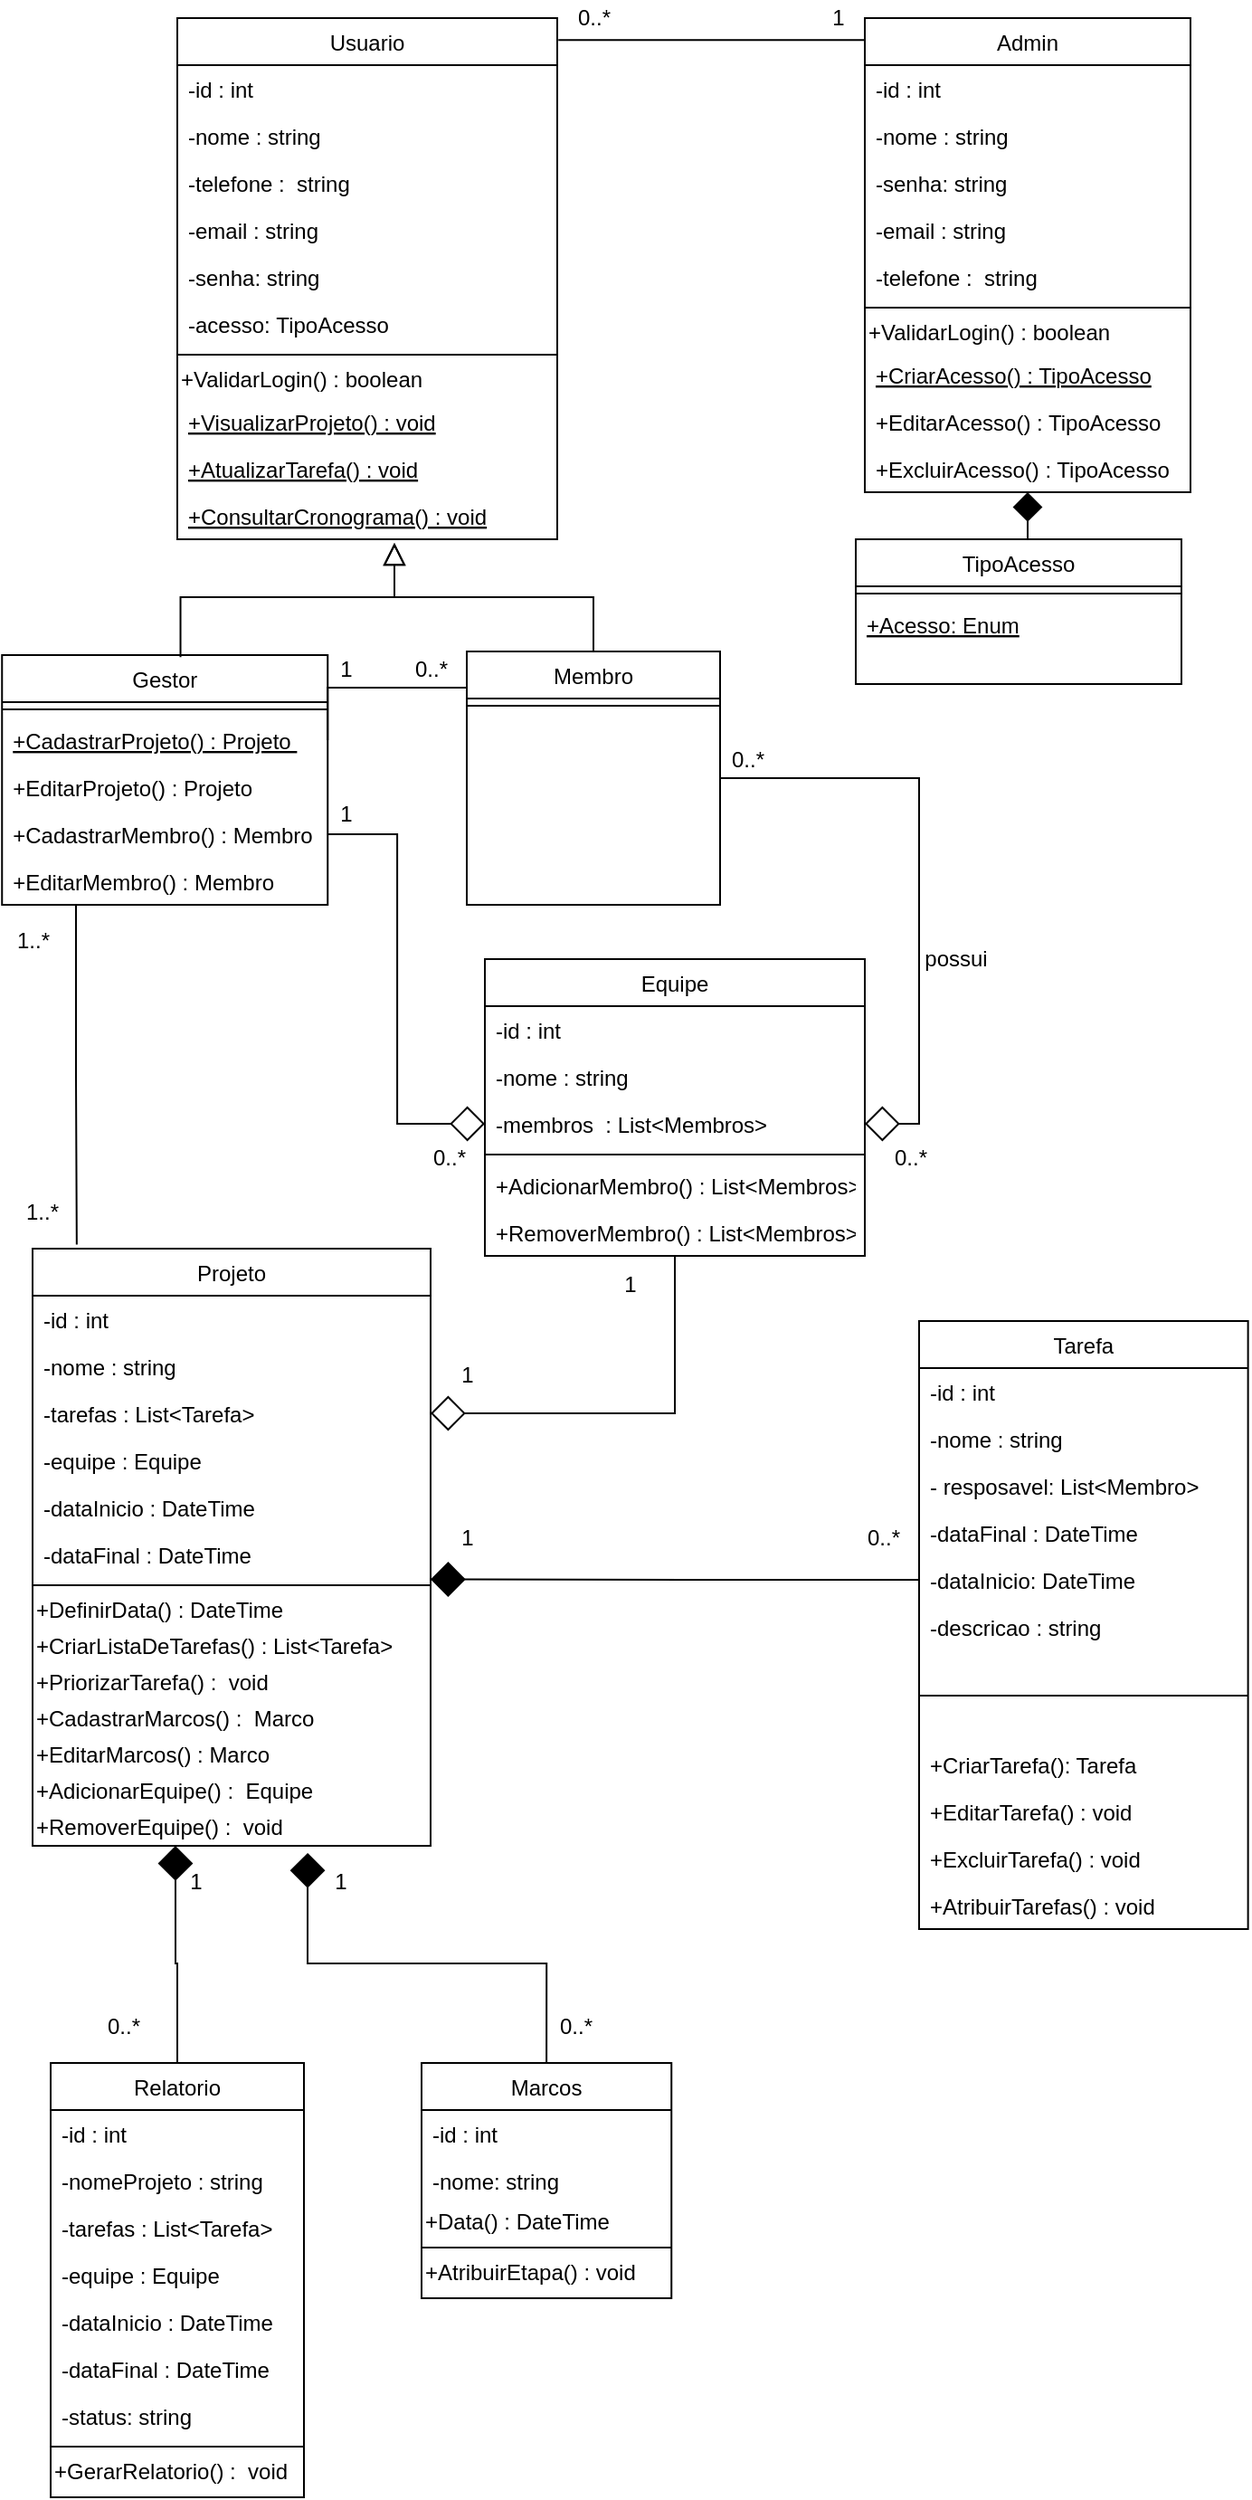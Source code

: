 <mxfile version="16.2.6" type="device"><diagram id="C5RBs43oDa-KdzZeNtuy" name="Page-1"><mxGraphModel dx="1312" dy="1884" grid="1" gridSize="10" guides="1" tooltips="1" connect="1" arrows="1" fold="1" page="1" pageScale="1" pageWidth="827" pageHeight="1169" math="0" shadow="0"><root><mxCell id="WIyWlLk6GJQsqaUBKTNV-0"/><mxCell id="WIyWlLk6GJQsqaUBKTNV-1" parent="WIyWlLk6GJQsqaUBKTNV-0"/><mxCell id="zkfFHV4jXpPFQw0GAbJ--0" value="Usuario" style="swimlane;fontStyle=0;align=center;verticalAlign=top;childLayout=stackLayout;horizontal=1;startSize=26;horizontalStack=0;resizeParent=1;resizeLast=0;collapsible=1;marginBottom=0;rounded=0;shadow=0;strokeWidth=1;" parent="WIyWlLk6GJQsqaUBKTNV-1" vertex="1"><mxGeometry x="140" y="-10" width="210" height="288" as="geometry"><mxRectangle x="230" y="140" width="160" height="26" as="alternateBounds"/></mxGeometry></mxCell><mxCell id="2-9peWO-3SJWqdCDQ_HK-16" value="-id : int" style="text;align=left;verticalAlign=top;spacingLeft=4;spacingRight=4;overflow=hidden;rotatable=0;points=[[0,0.5],[1,0.5]];portConstraint=eastwest;rounded=0;shadow=0;html=0;" parent="zkfFHV4jXpPFQw0GAbJ--0" vertex="1"><mxGeometry y="26" width="210" height="26" as="geometry"/></mxCell><mxCell id="zkfFHV4jXpPFQw0GAbJ--1" value="-nome : string " style="text;align=left;verticalAlign=top;spacingLeft=4;spacingRight=4;overflow=hidden;rotatable=0;points=[[0,0.5],[1,0.5]];portConstraint=eastwest;" parent="zkfFHV4jXpPFQw0GAbJ--0" vertex="1"><mxGeometry y="52" width="210" height="26" as="geometry"/></mxCell><mxCell id="zkfFHV4jXpPFQw0GAbJ--2" value="-telefone :  string" style="text;align=left;verticalAlign=top;spacingLeft=4;spacingRight=4;overflow=hidden;rotatable=0;points=[[0,0.5],[1,0.5]];portConstraint=eastwest;rounded=0;shadow=0;html=0;" parent="zkfFHV4jXpPFQw0GAbJ--0" vertex="1"><mxGeometry y="78" width="210" height="26" as="geometry"/></mxCell><mxCell id="zkfFHV4jXpPFQw0GAbJ--3" value="-email : string" style="text;align=left;verticalAlign=top;spacingLeft=4;spacingRight=4;overflow=hidden;rotatable=0;points=[[0,0.5],[1,0.5]];portConstraint=eastwest;rounded=0;shadow=0;html=0;" parent="zkfFHV4jXpPFQw0GAbJ--0" vertex="1"><mxGeometry y="104" width="210" height="26" as="geometry"/></mxCell><mxCell id="2-9peWO-3SJWqdCDQ_HK-17" value="-senha: string" style="text;align=left;verticalAlign=top;spacingLeft=4;spacingRight=4;overflow=hidden;rotatable=0;points=[[0,0.5],[1,0.5]];portConstraint=eastwest;rounded=0;shadow=0;html=0;fontStyle=0" parent="zkfFHV4jXpPFQw0GAbJ--0" vertex="1"><mxGeometry y="130" width="210" height="26" as="geometry"/></mxCell><mxCell id="MLnQ_oi7AWbO-3yDNkzA-22" value="-acesso: TipoAcesso &#10;" style="text;align=left;verticalAlign=top;spacingLeft=4;spacingRight=4;overflow=hidden;rotatable=0;points=[[0,0.5],[1,0.5]];portConstraint=eastwest;rounded=0;shadow=0;html=0;fontStyle=0" vertex="1" parent="zkfFHV4jXpPFQw0GAbJ--0"><mxGeometry y="156" width="210" height="26" as="geometry"/></mxCell><mxCell id="zkfFHV4jXpPFQw0GAbJ--4" value="" style="line;html=1;strokeWidth=1;align=left;verticalAlign=middle;spacingTop=-1;spacingLeft=3;spacingRight=3;rotatable=0;labelPosition=right;points=[];portConstraint=eastwest;" parent="zkfFHV4jXpPFQw0GAbJ--0" vertex="1"><mxGeometry y="182" width="210" height="8" as="geometry"/></mxCell><mxCell id="2-9peWO-3SJWqdCDQ_HK-19" value="+ValidarLogin() : boolean" style="text;html=1;align=left;verticalAlign=middle;resizable=0;points=[];autosize=1;strokeColor=none;fillColor=none;" parent="zkfFHV4jXpPFQw0GAbJ--0" vertex="1"><mxGeometry y="190" width="210" height="20" as="geometry"/></mxCell><mxCell id="2-9peWO-3SJWqdCDQ_HK-39" value="+VisualizarProjeto() : void" style="text;align=left;verticalAlign=top;spacingLeft=4;spacingRight=4;overflow=hidden;rotatable=0;points=[[0,0.5],[1,0.5]];portConstraint=eastwest;fontStyle=4" parent="zkfFHV4jXpPFQw0GAbJ--0" vertex="1"><mxGeometry y="210" width="210" height="26" as="geometry"/></mxCell><mxCell id="2-9peWO-3SJWqdCDQ_HK-55" value="+AtualizarTarefa() : void" style="text;align=left;verticalAlign=top;spacingLeft=4;spacingRight=4;overflow=hidden;rotatable=0;points=[[0,0.5],[1,0.5]];portConstraint=eastwest;fontStyle=4" parent="zkfFHV4jXpPFQw0GAbJ--0" vertex="1"><mxGeometry y="236" width="210" height="26" as="geometry"/></mxCell><mxCell id="xF9wtxN4hZc25DgYf-ld-66" value="+ConsultarCronograma() : void&#10;" style="text;align=left;verticalAlign=top;spacingLeft=4;spacingRight=4;overflow=hidden;rotatable=0;points=[[0,0.5],[1,0.5]];portConstraint=eastwest;fontStyle=4" parent="zkfFHV4jXpPFQw0GAbJ--0" vertex="1"><mxGeometry y="262" width="210" height="26" as="geometry"/></mxCell><mxCell id="xF9wtxN4hZc25DgYf-ld-82" style="edgeStyle=orthogonalEdgeStyle;rounded=0;orthogonalLoop=1;jettySize=auto;html=1;exitX=0.25;exitY=1;exitDx=0;exitDy=0;entryX=0.111;entryY=-0.007;entryDx=0;entryDy=0;entryPerimeter=0;endArrow=none;endFill=0;endSize=17;" parent="WIyWlLk6GJQsqaUBKTNV-1" source="zkfFHV4jXpPFQw0GAbJ--6" target="2-9peWO-3SJWqdCDQ_HK-20" edge="1"><mxGeometry relative="1" as="geometry"><Array as="points"><mxPoint x="84" y="480"/><mxPoint x="84" y="575"/></Array></mxGeometry></mxCell><mxCell id="zkfFHV4jXpPFQw0GAbJ--6" value="Gestor" style="swimlane;fontStyle=0;align=center;verticalAlign=top;childLayout=stackLayout;horizontal=1;startSize=26;horizontalStack=0;resizeParent=1;resizeLast=0;collapsible=1;marginBottom=0;rounded=0;shadow=0;strokeWidth=1;" parent="WIyWlLk6GJQsqaUBKTNV-1" vertex="1"><mxGeometry x="43.12" y="342" width="180" height="138" as="geometry"><mxRectangle x="120" y="360" width="160" height="26" as="alternateBounds"/></mxGeometry></mxCell><mxCell id="zkfFHV4jXpPFQw0GAbJ--9" value="" style="line;html=1;strokeWidth=1;align=left;verticalAlign=middle;spacingTop=-1;spacingLeft=3;spacingRight=3;rotatable=0;labelPosition=right;points=[];portConstraint=eastwest;" parent="zkfFHV4jXpPFQw0GAbJ--6" vertex="1"><mxGeometry y="26" width="180" height="8" as="geometry"/></mxCell><mxCell id="zkfFHV4jXpPFQw0GAbJ--10" value="+CadastrarProjeto() : Projeto " style="text;align=left;verticalAlign=top;spacingLeft=4;spacingRight=4;overflow=hidden;rotatable=0;points=[[0,0.5],[1,0.5]];portConstraint=eastwest;fontStyle=4" parent="zkfFHV4jXpPFQw0GAbJ--6" vertex="1"><mxGeometry y="34" width="180" height="26" as="geometry"/></mxCell><mxCell id="MLnQ_oi7AWbO-3yDNkzA-14" value="+EditarProjeto() : Projeto &#10;" style="text;align=left;verticalAlign=top;spacingLeft=4;spacingRight=4;overflow=hidden;rotatable=0;points=[[0,0.5],[1,0.5]];portConstraint=eastwest;" vertex="1" parent="zkfFHV4jXpPFQw0GAbJ--6"><mxGeometry y="60" width="180" height="26" as="geometry"/></mxCell><mxCell id="zkfFHV4jXpPFQw0GAbJ--11" value="+CadastrarMembro() : Membro" style="text;align=left;verticalAlign=top;spacingLeft=4;spacingRight=4;overflow=hidden;rotatable=0;points=[[0,0.5],[1,0.5]];portConstraint=eastwest;" parent="zkfFHV4jXpPFQw0GAbJ--6" vertex="1"><mxGeometry y="86" width="180" height="26" as="geometry"/></mxCell><mxCell id="xF9wtxN4hZc25DgYf-ld-10" value="+EditarMembro() : Membro&#10;" style="text;align=left;verticalAlign=top;spacingLeft=4;spacingRight=4;overflow=hidden;rotatable=0;points=[[0,0.5],[1,0.5]];portConstraint=eastwest;" parent="zkfFHV4jXpPFQw0GAbJ--6" vertex="1"><mxGeometry y="112" width="180" height="26" as="geometry"/></mxCell><mxCell id="zkfFHV4jXpPFQw0GAbJ--12" value="" style="endArrow=block;endSize=10;endFill=0;shadow=0;strokeWidth=1;rounded=0;edgeStyle=elbowEdgeStyle;elbow=vertical;exitX=0.548;exitY=0.008;exitDx=0;exitDy=0;exitPerimeter=0;" parent="WIyWlLk6GJQsqaUBKTNV-1" source="zkfFHV4jXpPFQw0GAbJ--6" edge="1"><mxGeometry width="160" relative="1" as="geometry"><mxPoint x="200" y="203" as="sourcePoint"/><mxPoint x="260" y="280" as="targetPoint"/><Array as="points"><mxPoint x="150" y="310"/><mxPoint x="130" y="270"/><mxPoint x="150" y="260"/><mxPoint x="140" y="230"/><mxPoint x="200" y="220"/><mxPoint x="180" y="200"/><mxPoint x="170" y="200"/><mxPoint x="170" y="200"/><mxPoint x="180" y="220"/><mxPoint x="110" y="220"/><mxPoint x="150" y="210"/><mxPoint x="210" y="230"/></Array></mxGeometry></mxCell><mxCell id="xF9wtxN4hZc25DgYf-ld-84" style="edgeStyle=orthogonalEdgeStyle;rounded=0;orthogonalLoop=1;jettySize=auto;html=1;exitX=1;exitY=0.5;exitDx=0;exitDy=0;entryX=1;entryY=0.5;entryDx=0;entryDy=0;endArrow=diamond;endFill=0;endSize=17;" parent="WIyWlLk6GJQsqaUBKTNV-1" source="2-9peWO-3SJWqdCDQ_HK-6" target="2-9peWO-3SJWqdCDQ_HK-50" edge="1"><mxGeometry relative="1" as="geometry"/></mxCell><mxCell id="2-9peWO-3SJWqdCDQ_HK-6" value="Membro" style="swimlane;fontStyle=0;align=center;verticalAlign=top;childLayout=stackLayout;horizontal=1;startSize=26;horizontalStack=0;resizeParent=1;resizeLast=0;collapsible=1;marginBottom=0;rounded=0;shadow=0;strokeWidth=1;" parent="WIyWlLk6GJQsqaUBKTNV-1" vertex="1"><mxGeometry x="300" y="340" width="140" height="140" as="geometry"><mxRectangle x="300" y="320" width="160" height="26" as="alternateBounds"/></mxGeometry></mxCell><mxCell id="2-9peWO-3SJWqdCDQ_HK-8" value="" style="line;html=1;strokeWidth=1;align=left;verticalAlign=middle;spacingTop=-1;spacingLeft=3;spacingRight=3;rotatable=0;labelPosition=right;points=[];portConstraint=eastwest;" parent="2-9peWO-3SJWqdCDQ_HK-6" vertex="1"><mxGeometry y="26" width="140" height="8" as="geometry"/></mxCell><mxCell id="2-9peWO-3SJWqdCDQ_HK-15" value="" style="endArrow=block;endSize=10;endFill=0;shadow=0;strokeWidth=1;rounded=0;edgeStyle=elbowEdgeStyle;elbow=vertical;exitX=0.5;exitY=0;exitDx=0;exitDy=0;" parent="WIyWlLk6GJQsqaUBKTNV-1" source="2-9peWO-3SJWqdCDQ_HK-6" edge="1"><mxGeometry width="160" relative="1" as="geometry"><mxPoint x="280" y="260" as="sourcePoint"/><mxPoint x="260" y="280" as="targetPoint"/><Array as="points"><mxPoint x="260" y="310"/><mxPoint x="230" y="230"/><mxPoint x="180" y="220"/><mxPoint x="170" y="230"/><mxPoint x="170" y="230"/><mxPoint x="170" y="230"/><mxPoint x="260" y="230"/><mxPoint x="270" y="240"/><mxPoint x="250" y="230"/><mxPoint x="270" y="240"/><mxPoint x="270" y="230"/><mxPoint x="260" y="240"/><mxPoint x="360" y="230"/><mxPoint x="290" y="230"/><mxPoint x="330" y="220"/><mxPoint x="390" y="240"/></Array></mxGeometry></mxCell><mxCell id="2-9peWO-3SJWqdCDQ_HK-20" value="Projeto" style="swimlane;fontStyle=0;align=center;verticalAlign=top;childLayout=stackLayout;horizontal=1;startSize=26;horizontalStack=0;resizeParent=1;resizeLast=0;collapsible=1;marginBottom=0;rounded=0;shadow=0;strokeWidth=1;" parent="WIyWlLk6GJQsqaUBKTNV-1" vertex="1"><mxGeometry x="60" y="670" width="220" height="330" as="geometry"><mxRectangle x="230" y="140" width="160" height="26" as="alternateBounds"/></mxGeometry></mxCell><mxCell id="2-9peWO-3SJWqdCDQ_HK-21" value="-id : int" style="text;align=left;verticalAlign=top;spacingLeft=4;spacingRight=4;overflow=hidden;rotatable=0;points=[[0,0.5],[1,0.5]];portConstraint=eastwest;rounded=0;shadow=0;html=0;" parent="2-9peWO-3SJWqdCDQ_HK-20" vertex="1"><mxGeometry y="26" width="220" height="26" as="geometry"/></mxCell><mxCell id="2-9peWO-3SJWqdCDQ_HK-22" value="-nome : string " style="text;align=left;verticalAlign=top;spacingLeft=4;spacingRight=4;overflow=hidden;rotatable=0;points=[[0,0.5],[1,0.5]];portConstraint=eastwest;" parent="2-9peWO-3SJWqdCDQ_HK-20" vertex="1"><mxGeometry y="52" width="220" height="26" as="geometry"/></mxCell><mxCell id="2-9peWO-3SJWqdCDQ_HK-23" value="-tarefas : List&lt;Tarefa&gt; " style="text;align=left;verticalAlign=top;spacingLeft=4;spacingRight=4;overflow=hidden;rotatable=0;points=[[0,0.5],[1,0.5]];portConstraint=eastwest;rounded=0;shadow=0;html=0;" parent="2-9peWO-3SJWqdCDQ_HK-20" vertex="1"><mxGeometry y="78" width="220" height="26" as="geometry"/></mxCell><mxCell id="2-9peWO-3SJWqdCDQ_HK-24" value="-equipe : Equipe" style="text;align=left;verticalAlign=top;spacingLeft=4;spacingRight=4;overflow=hidden;rotatable=0;points=[[0,0.5],[1,0.5]];portConstraint=eastwest;rounded=0;shadow=0;html=0;" parent="2-9peWO-3SJWqdCDQ_HK-20" vertex="1"><mxGeometry y="104" width="220" height="26" as="geometry"/></mxCell><mxCell id="2-9peWO-3SJWqdCDQ_HK-44" value="-dataInicio : DateTime" style="text;align=left;verticalAlign=top;spacingLeft=4;spacingRight=4;overflow=hidden;rotatable=0;points=[[0,0.5],[1,0.5]];portConstraint=eastwest;rounded=0;shadow=0;html=0;" parent="2-9peWO-3SJWqdCDQ_HK-20" vertex="1"><mxGeometry y="130" width="220" height="26" as="geometry"/></mxCell><mxCell id="2-9peWO-3SJWqdCDQ_HK-25" value="-dataFinal : DateTime" style="text;align=left;verticalAlign=top;spacingLeft=4;spacingRight=4;overflow=hidden;rotatable=0;points=[[0,0.5],[1,0.5]];portConstraint=eastwest;rounded=0;shadow=0;html=0;" parent="2-9peWO-3SJWqdCDQ_HK-20" vertex="1"><mxGeometry y="156" width="220" height="26" as="geometry"/></mxCell><mxCell id="2-9peWO-3SJWqdCDQ_HK-26" value="" style="line;html=1;strokeWidth=1;align=left;verticalAlign=middle;spacingTop=-1;spacingLeft=3;spacingRight=3;rotatable=0;labelPosition=right;points=[];portConstraint=eastwest;" parent="2-9peWO-3SJWqdCDQ_HK-20" vertex="1"><mxGeometry y="182" width="220" height="8" as="geometry"/></mxCell><mxCell id="xF9wtxN4hZc25DgYf-ld-1" value="+DefinirData() : DateTime" style="text;html=1;align=left;verticalAlign=middle;resizable=0;points=[];autosize=1;strokeColor=none;fillColor=none;" parent="2-9peWO-3SJWqdCDQ_HK-20" vertex="1"><mxGeometry y="190" width="220" height="20" as="geometry"/></mxCell><mxCell id="xF9wtxN4hZc25DgYf-ld-0" value="+CriarListaDeTarefas() : List&amp;lt;Tarefa&amp;gt;&amp;nbsp;" style="text;html=1;align=left;verticalAlign=middle;resizable=0;points=[];autosize=1;strokeColor=none;fillColor=none;" parent="2-9peWO-3SJWqdCDQ_HK-20" vertex="1"><mxGeometry y="210" width="220" height="20" as="geometry"/></mxCell><mxCell id="xF9wtxN4hZc25DgYf-ld-2" style="edgeStyle=orthogonalEdgeStyle;rounded=0;orthogonalLoop=1;jettySize=auto;html=1;exitX=1;exitY=0.5;exitDx=0;exitDy=0;endArrow=none;endFill=0;" parent="2-9peWO-3SJWqdCDQ_HK-20" source="2-9peWO-3SJWqdCDQ_HK-24" target="2-9peWO-3SJWqdCDQ_HK-24" edge="1"><mxGeometry relative="1" as="geometry"/></mxCell><mxCell id="xF9wtxN4hZc25DgYf-ld-11" value="+PriorizarTarefa() :&amp;nbsp; void" style="text;html=1;align=left;verticalAlign=middle;resizable=0;points=[];autosize=1;strokeColor=none;fillColor=none;" parent="2-9peWO-3SJWqdCDQ_HK-20" vertex="1"><mxGeometry y="230" width="220" height="20" as="geometry"/></mxCell><mxCell id="xF9wtxN4hZc25DgYf-ld-3" value="+CadastrarMarcos() :&amp;nbsp; Marco" style="text;html=1;align=left;verticalAlign=middle;resizable=0;points=[];autosize=1;strokeColor=none;fillColor=none;" parent="2-9peWO-3SJWqdCDQ_HK-20" vertex="1"><mxGeometry y="250" width="220" height="20" as="geometry"/></mxCell><mxCell id="xF9wtxN4hZc25DgYf-ld-46" value="+EditarMarcos() : Marco" style="text;html=1;align=left;verticalAlign=middle;resizable=0;points=[];autosize=1;strokeColor=none;fillColor=none;" parent="2-9peWO-3SJWqdCDQ_HK-20" vertex="1"><mxGeometry y="270" width="220" height="20" as="geometry"/></mxCell><mxCell id="xF9wtxN4hZc25DgYf-ld-28" value="+AdicionarEquipe() :&amp;nbsp; Equipe" style="text;html=1;align=left;verticalAlign=middle;resizable=0;points=[];autosize=1;strokeColor=none;fillColor=none;" parent="2-9peWO-3SJWqdCDQ_HK-20" vertex="1"><mxGeometry y="290" width="220" height="20" as="geometry"/></mxCell><mxCell id="xF9wtxN4hZc25DgYf-ld-29" value="+RemoverEquipe() :&amp;nbsp; void" style="text;html=1;align=left;verticalAlign=middle;resizable=0;points=[];autosize=1;strokeColor=none;fillColor=none;" parent="2-9peWO-3SJWqdCDQ_HK-20" vertex="1"><mxGeometry y="310" width="220" height="20" as="geometry"/></mxCell><mxCell id="2-9peWO-3SJWqdCDQ_HK-28" value="Tarefa" style="swimlane;fontStyle=0;align=center;verticalAlign=top;childLayout=stackLayout;horizontal=1;startSize=26;horizontalStack=0;resizeParent=1;resizeLast=0;collapsible=1;marginBottom=0;rounded=0;shadow=0;strokeWidth=1;" parent="WIyWlLk6GJQsqaUBKTNV-1" vertex="1"><mxGeometry x="550" y="710" width="181.81" height="336" as="geometry"><mxRectangle x="230" y="140" width="160" height="26" as="alternateBounds"/></mxGeometry></mxCell><mxCell id="2-9peWO-3SJWqdCDQ_HK-29" value="-id : int" style="text;align=left;verticalAlign=top;spacingLeft=4;spacingRight=4;overflow=hidden;rotatable=0;points=[[0,0.5],[1,0.5]];portConstraint=eastwest;rounded=0;shadow=0;html=0;" parent="2-9peWO-3SJWqdCDQ_HK-28" vertex="1"><mxGeometry y="26" width="181.81" height="26" as="geometry"/></mxCell><mxCell id="2-9peWO-3SJWqdCDQ_HK-30" value="-nome : string " style="text;align=left;verticalAlign=top;spacingLeft=4;spacingRight=4;overflow=hidden;rotatable=0;points=[[0,0.5],[1,0.5]];portConstraint=eastwest;" parent="2-9peWO-3SJWqdCDQ_HK-28" vertex="1"><mxGeometry y="52" width="181.81" height="26" as="geometry"/></mxCell><mxCell id="2-9peWO-3SJWqdCDQ_HK-32" value="- resposavel: List&lt;Membro&gt;" style="text;align=left;verticalAlign=top;spacingLeft=4;spacingRight=4;overflow=hidden;rotatable=0;points=[[0,0.5],[1,0.5]];portConstraint=eastwest;rounded=0;shadow=0;html=0;" parent="2-9peWO-3SJWqdCDQ_HK-28" vertex="1"><mxGeometry y="78" width="181.81" height="26" as="geometry"/></mxCell><mxCell id="2-9peWO-3SJWqdCDQ_HK-33" value="-dataFinal : DateTime" style="text;align=left;verticalAlign=top;spacingLeft=4;spacingRight=4;overflow=hidden;rotatable=0;points=[[0,0.5],[1,0.5]];portConstraint=eastwest;rounded=0;shadow=0;html=0;" parent="2-9peWO-3SJWqdCDQ_HK-28" vertex="1"><mxGeometry y="104" width="181.81" height="26" as="geometry"/></mxCell><mxCell id="2-9peWO-3SJWqdCDQ_HK-45" value="-dataInicio: DateTime" style="text;align=left;verticalAlign=top;spacingLeft=4;spacingRight=4;overflow=hidden;rotatable=0;points=[[0,0.5],[1,0.5]];portConstraint=eastwest;rounded=0;shadow=0;html=0;" parent="2-9peWO-3SJWqdCDQ_HK-28" vertex="1"><mxGeometry y="130" width="181.81" height="26" as="geometry"/></mxCell><mxCell id="2-9peWO-3SJWqdCDQ_HK-46" value="-descricao : string" style="text;align=left;verticalAlign=top;spacingLeft=4;spacingRight=4;overflow=hidden;rotatable=0;points=[[0,0.5],[1,0.5]];portConstraint=eastwest;rounded=0;shadow=0;html=0;" parent="2-9peWO-3SJWqdCDQ_HK-28" vertex="1"><mxGeometry y="156" width="181.81" height="26" as="geometry"/></mxCell><mxCell id="2-9peWO-3SJWqdCDQ_HK-34" value="" style="line;html=1;strokeWidth=1;align=left;verticalAlign=middle;spacingTop=-1;spacingLeft=3;spacingRight=3;rotatable=0;labelPosition=right;points=[];portConstraint=eastwest;" parent="2-9peWO-3SJWqdCDQ_HK-28" vertex="1"><mxGeometry y="182" width="181.81" height="50" as="geometry"/></mxCell><mxCell id="MLnQ_oi7AWbO-3yDNkzA-1" value="+CriarTarefa(): Tarefa" style="text;align=left;verticalAlign=top;spacingLeft=4;spacingRight=4;overflow=hidden;rotatable=0;points=[[0,0.5],[1,0.5]];portConstraint=eastwest;" vertex="1" parent="2-9peWO-3SJWqdCDQ_HK-28"><mxGeometry y="232" width="181.81" height="26" as="geometry"/></mxCell><mxCell id="xF9wtxN4hZc25DgYf-ld-8" value="+EditarTarefa() : void" style="text;align=left;verticalAlign=top;spacingLeft=4;spacingRight=4;overflow=hidden;rotatable=0;points=[[0,0.5],[1,0.5]];portConstraint=eastwest;" parent="2-9peWO-3SJWqdCDQ_HK-28" vertex="1"><mxGeometry y="258" width="181.81" height="26" as="geometry"/></mxCell><mxCell id="xF9wtxN4hZc25DgYf-ld-48" value="+ExcluirTarefa() : void&#10;" style="text;align=left;verticalAlign=top;spacingLeft=4;spacingRight=4;overflow=hidden;rotatable=0;points=[[0,0.5],[1,0.5]];portConstraint=eastwest;" parent="2-9peWO-3SJWqdCDQ_HK-28" vertex="1"><mxGeometry y="284" width="181.81" height="26" as="geometry"/></mxCell><mxCell id="xF9wtxN4hZc25DgYf-ld-7" value="+AtribuirTarefas() : void&#10;" style="text;align=left;verticalAlign=top;spacingLeft=4;spacingRight=4;overflow=hidden;rotatable=0;points=[[0,0.5],[1,0.5]];portConstraint=eastwest;" parent="2-9peWO-3SJWqdCDQ_HK-28" vertex="1"><mxGeometry y="310" width="181.81" height="26" as="geometry"/></mxCell><mxCell id="xF9wtxN4hZc25DgYf-ld-88" style="edgeStyle=orthogonalEdgeStyle;rounded=0;orthogonalLoop=1;jettySize=auto;html=1;exitX=0.5;exitY=1;exitDx=0;exitDy=0;entryX=1;entryY=0.5;entryDx=0;entryDy=0;endArrow=diamond;endFill=0;endSize=17;" parent="WIyWlLk6GJQsqaUBKTNV-1" source="2-9peWO-3SJWqdCDQ_HK-47" target="2-9peWO-3SJWqdCDQ_HK-23" edge="1"><mxGeometry relative="1" as="geometry"/></mxCell><mxCell id="2-9peWO-3SJWqdCDQ_HK-47" value="Equipe" style="swimlane;fontStyle=0;align=center;verticalAlign=top;childLayout=stackLayout;horizontal=1;startSize=26;horizontalStack=0;resizeParent=1;resizeLast=0;collapsible=1;marginBottom=0;rounded=0;shadow=0;strokeWidth=1;" parent="WIyWlLk6GJQsqaUBKTNV-1" vertex="1"><mxGeometry x="310" y="510" width="210" height="164" as="geometry"><mxRectangle x="230" y="140" width="160" height="26" as="alternateBounds"/></mxGeometry></mxCell><mxCell id="2-9peWO-3SJWqdCDQ_HK-48" value="-id : int" style="text;align=left;verticalAlign=top;spacingLeft=4;spacingRight=4;overflow=hidden;rotatable=0;points=[[0,0.5],[1,0.5]];portConstraint=eastwest;rounded=0;shadow=0;html=0;" parent="2-9peWO-3SJWqdCDQ_HK-47" vertex="1"><mxGeometry y="26" width="210" height="26" as="geometry"/></mxCell><mxCell id="2-9peWO-3SJWqdCDQ_HK-49" value="-nome : string " style="text;align=left;verticalAlign=top;spacingLeft=4;spacingRight=4;overflow=hidden;rotatable=0;points=[[0,0.5],[1,0.5]];portConstraint=eastwest;" parent="2-9peWO-3SJWqdCDQ_HK-47" vertex="1"><mxGeometry y="52" width="210" height="26" as="geometry"/></mxCell><mxCell id="2-9peWO-3SJWqdCDQ_HK-50" value="-membros  : List&lt;Membros&gt;" style="text;align=left;verticalAlign=top;spacingLeft=4;spacingRight=4;overflow=hidden;rotatable=0;points=[[0,0.5],[1,0.5]];portConstraint=eastwest;rounded=0;shadow=0;html=0;" parent="2-9peWO-3SJWqdCDQ_HK-47" vertex="1"><mxGeometry y="78" width="210" height="26" as="geometry"/></mxCell><mxCell id="2-9peWO-3SJWqdCDQ_HK-54" value="" style="line;html=1;strokeWidth=1;align=left;verticalAlign=middle;spacingTop=-1;spacingLeft=3;spacingRight=3;rotatable=0;labelPosition=right;points=[];portConstraint=eastwest;" parent="2-9peWO-3SJWqdCDQ_HK-47" vertex="1"><mxGeometry y="104" width="210" height="8" as="geometry"/></mxCell><mxCell id="xF9wtxN4hZc25DgYf-ld-31" value="+AdicionarMembro() : List&lt;Membros&gt;" style="text;align=left;verticalAlign=top;spacingLeft=4;spacingRight=4;overflow=hidden;rotatable=0;points=[[0,0.5],[1,0.5]];portConstraint=eastwest;" parent="2-9peWO-3SJWqdCDQ_HK-47" vertex="1"><mxGeometry y="112" width="210" height="26" as="geometry"/></mxCell><mxCell id="xF9wtxN4hZc25DgYf-ld-32" value="+RemoverMembro() : List&lt;Membros&gt;" style="text;align=left;verticalAlign=top;spacingLeft=4;spacingRight=4;overflow=hidden;rotatable=0;points=[[0,0.5],[1,0.5]];portConstraint=eastwest;" parent="2-9peWO-3SJWqdCDQ_HK-47" vertex="1"><mxGeometry y="138" width="210" height="26" as="geometry"/></mxCell><mxCell id="xF9wtxN4hZc25DgYf-ld-80" style="edgeStyle=orthogonalEdgeStyle;rounded=0;orthogonalLoop=1;jettySize=auto;html=1;exitX=0.5;exitY=0;exitDx=0;exitDy=0;entryX=0.359;entryY=1;entryDx=0;entryDy=0;entryPerimeter=0;endArrow=diamond;endFill=1;endSize=17;" parent="WIyWlLk6GJQsqaUBKTNV-1" source="xF9wtxN4hZc25DgYf-ld-12" target="xF9wtxN4hZc25DgYf-ld-29" edge="1"><mxGeometry relative="1" as="geometry"/></mxCell><mxCell id="xF9wtxN4hZc25DgYf-ld-12" value="Relatorio" style="swimlane;fontStyle=0;align=center;verticalAlign=top;childLayout=stackLayout;horizontal=1;startSize=26;horizontalStack=0;resizeParent=1;resizeLast=0;collapsible=1;marginBottom=0;rounded=0;shadow=0;strokeWidth=1;" parent="WIyWlLk6GJQsqaUBKTNV-1" vertex="1"><mxGeometry x="70" y="1120" width="140" height="240" as="geometry"><mxRectangle x="230" y="140" width="160" height="26" as="alternateBounds"/></mxGeometry></mxCell><mxCell id="xF9wtxN4hZc25DgYf-ld-13" value="-id : int" style="text;align=left;verticalAlign=top;spacingLeft=4;spacingRight=4;overflow=hidden;rotatable=0;points=[[0,0.5],[1,0.5]];portConstraint=eastwest;rounded=0;shadow=0;html=0;" parent="xF9wtxN4hZc25DgYf-ld-12" vertex="1"><mxGeometry y="26" width="140" height="26" as="geometry"/></mxCell><mxCell id="xF9wtxN4hZc25DgYf-ld-14" value="-nomeProjeto : string " style="text;align=left;verticalAlign=top;spacingLeft=4;spacingRight=4;overflow=hidden;rotatable=0;points=[[0,0.5],[1,0.5]];portConstraint=eastwest;" parent="xF9wtxN4hZc25DgYf-ld-12" vertex="1"><mxGeometry y="52" width="140" height="26" as="geometry"/></mxCell><mxCell id="xF9wtxN4hZc25DgYf-ld-15" value="-tarefas : List&lt;Tarefa&gt; " style="text;align=left;verticalAlign=top;spacingLeft=4;spacingRight=4;overflow=hidden;rotatable=0;points=[[0,0.5],[1,0.5]];portConstraint=eastwest;rounded=0;shadow=0;html=0;" parent="xF9wtxN4hZc25DgYf-ld-12" vertex="1"><mxGeometry y="78" width="140" height="26" as="geometry"/></mxCell><mxCell id="xF9wtxN4hZc25DgYf-ld-16" value="-equipe : Equipe" style="text;align=left;verticalAlign=top;spacingLeft=4;spacingRight=4;overflow=hidden;rotatable=0;points=[[0,0.5],[1,0.5]];portConstraint=eastwest;rounded=0;shadow=0;html=0;" parent="xF9wtxN4hZc25DgYf-ld-12" vertex="1"><mxGeometry y="104" width="140" height="26" as="geometry"/></mxCell><mxCell id="xF9wtxN4hZc25DgYf-ld-17" value="-dataInicio : DateTime" style="text;align=left;verticalAlign=top;spacingLeft=4;spacingRight=4;overflow=hidden;rotatable=0;points=[[0,0.5],[1,0.5]];portConstraint=eastwest;rounded=0;shadow=0;html=0;" parent="xF9wtxN4hZc25DgYf-ld-12" vertex="1"><mxGeometry y="130" width="140" height="26" as="geometry"/></mxCell><mxCell id="xF9wtxN4hZc25DgYf-ld-18" value="-dataFinal : DateTime" style="text;align=left;verticalAlign=top;spacingLeft=4;spacingRight=4;overflow=hidden;rotatable=0;points=[[0,0.5],[1,0.5]];portConstraint=eastwest;rounded=0;shadow=0;html=0;" parent="xF9wtxN4hZc25DgYf-ld-12" vertex="1"><mxGeometry y="156" width="140" height="26" as="geometry"/></mxCell><mxCell id="xF9wtxN4hZc25DgYf-ld-27" value="-status: string" style="text;align=left;verticalAlign=top;spacingLeft=4;spacingRight=4;overflow=hidden;rotatable=0;points=[[0,0.5],[1,0.5]];portConstraint=eastwest;rounded=0;shadow=0;html=0;" parent="xF9wtxN4hZc25DgYf-ld-12" vertex="1"><mxGeometry y="182" width="140" height="26" as="geometry"/></mxCell><mxCell id="xF9wtxN4hZc25DgYf-ld-19" value="" style="line;html=1;strokeWidth=1;align=left;verticalAlign=middle;spacingTop=-1;spacingLeft=3;spacingRight=3;rotatable=0;labelPosition=right;points=[];portConstraint=eastwest;" parent="xF9wtxN4hZc25DgYf-ld-12" vertex="1"><mxGeometry y="208" width="140" height="8" as="geometry"/></mxCell><mxCell id="xF9wtxN4hZc25DgYf-ld-23" style="edgeStyle=orthogonalEdgeStyle;rounded=0;orthogonalLoop=1;jettySize=auto;html=1;exitX=1;exitY=0.5;exitDx=0;exitDy=0;endArrow=none;endFill=0;" parent="xF9wtxN4hZc25DgYf-ld-12" source="xF9wtxN4hZc25DgYf-ld-16" target="xF9wtxN4hZc25DgYf-ld-16" edge="1"><mxGeometry relative="1" as="geometry"/></mxCell><mxCell id="xF9wtxN4hZc25DgYf-ld-20" value="+GerarRelatorio() :&amp;nbsp; void" style="text;html=1;align=left;verticalAlign=middle;resizable=0;points=[];autosize=1;strokeColor=none;fillColor=none;" parent="xF9wtxN4hZc25DgYf-ld-12" vertex="1"><mxGeometry y="216" width="140" height="20" as="geometry"/></mxCell><mxCell id="xF9wtxN4hZc25DgYf-ld-76" style="edgeStyle=orthogonalEdgeStyle;rounded=0;orthogonalLoop=1;jettySize=auto;html=1;exitX=0.5;exitY=0;exitDx=0;exitDy=0;entryX=0.691;entryY=1.197;entryDx=0;entryDy=0;entryPerimeter=0;endArrow=diamond;endFill=1;endSize=17;" parent="WIyWlLk6GJQsqaUBKTNV-1" source="xF9wtxN4hZc25DgYf-ld-34" target="xF9wtxN4hZc25DgYf-ld-29" edge="1"><mxGeometry relative="1" as="geometry"/></mxCell><mxCell id="xF9wtxN4hZc25DgYf-ld-34" value="Marcos" style="swimlane;fontStyle=0;align=center;verticalAlign=top;childLayout=stackLayout;horizontal=1;startSize=26;horizontalStack=0;resizeParent=1;resizeLast=0;collapsible=1;marginBottom=0;rounded=0;shadow=0;strokeWidth=1;" parent="WIyWlLk6GJQsqaUBKTNV-1" vertex="1"><mxGeometry x="275" y="1120" width="138.12" height="130" as="geometry"><mxRectangle x="275" y="1120" width="160" height="26" as="alternateBounds"/></mxGeometry></mxCell><mxCell id="xF9wtxN4hZc25DgYf-ld-35" value="-id : int" style="text;align=left;verticalAlign=top;spacingLeft=4;spacingRight=4;overflow=hidden;rotatable=0;points=[[0,0.5],[1,0.5]];portConstraint=eastwest;rounded=0;shadow=0;html=0;" parent="xF9wtxN4hZc25DgYf-ld-34" vertex="1"><mxGeometry y="26" width="138.12" height="26" as="geometry"/></mxCell><mxCell id="xF9wtxN4hZc25DgYf-ld-41" value="-nome: string" style="text;align=left;verticalAlign=top;spacingLeft=4;spacingRight=4;overflow=hidden;rotatable=0;points=[[0,0.5],[1,0.5]];portConstraint=eastwest;rounded=0;shadow=0;html=0;" parent="xF9wtxN4hZc25DgYf-ld-34" vertex="1"><mxGeometry y="52" width="138.12" height="26" as="geometry"/></mxCell><mxCell id="xF9wtxN4hZc25DgYf-ld-47" value="+Data() : DateTime" style="text;html=1;align=left;verticalAlign=middle;resizable=0;points=[];autosize=1;strokeColor=none;fillColor=none;" parent="xF9wtxN4hZc25DgYf-ld-34" vertex="1"><mxGeometry y="78" width="138.12" height="20" as="geometry"/></mxCell><mxCell id="xF9wtxN4hZc25DgYf-ld-42" value="" style="line;html=1;strokeWidth=1;align=left;verticalAlign=middle;spacingTop=-1;spacingLeft=3;spacingRight=3;rotatable=0;labelPosition=right;points=[];portConstraint=eastwest;" parent="xF9wtxN4hZc25DgYf-ld-34" vertex="1"><mxGeometry y="98" width="138.12" height="8" as="geometry"/></mxCell><mxCell id="xF9wtxN4hZc25DgYf-ld-44" style="edgeStyle=orthogonalEdgeStyle;rounded=0;orthogonalLoop=1;jettySize=auto;html=1;exitX=1;exitY=0.5;exitDx=0;exitDy=0;endArrow=none;endFill=0;" parent="xF9wtxN4hZc25DgYf-ld-34" edge="1"><mxGeometry relative="1" as="geometry"><mxPoint x="138.12" y="65.0" as="sourcePoint"/><mxPoint x="138.12" y="65.0" as="targetPoint"/></mxGeometry></mxCell><mxCell id="xF9wtxN4hZc25DgYf-ld-87" value="+AtribuirEtapa() : void" style="text;html=1;align=left;verticalAlign=middle;resizable=0;points=[];autosize=1;strokeColor=none;fillColor=none;" parent="xF9wtxN4hZc25DgYf-ld-34" vertex="1"><mxGeometry y="106" width="138.12" height="20" as="geometry"/></mxCell><mxCell id="xF9wtxN4hZc25DgYf-ld-62" value="0..*" style="text;html=1;align=center;verticalAlign=middle;resizable=0;points=[];autosize=1;strokeColor=none;fillColor=none;" parent="WIyWlLk6GJQsqaUBKTNV-1" vertex="1"><mxGeometry x="275" y="610" width="30" height="20" as="geometry"/></mxCell><mxCell id="xF9wtxN4hZc25DgYf-ld-63" value="1" style="text;html=1;align=center;verticalAlign=middle;resizable=0;points=[];autosize=1;strokeColor=none;fillColor=none;" parent="WIyWlLk6GJQsqaUBKTNV-1" vertex="1"><mxGeometry x="223.12" y="420" width="20" height="20" as="geometry"/></mxCell><mxCell id="xF9wtxN4hZc25DgYf-ld-64" value="0..*" style="text;html=1;align=center;verticalAlign=middle;resizable=0;points=[];autosize=1;strokeColor=none;fillColor=none;" parent="WIyWlLk6GJQsqaUBKTNV-1" vertex="1"><mxGeometry x="440" y="390" width="30" height="20" as="geometry"/></mxCell><mxCell id="xF9wtxN4hZc25DgYf-ld-65" value="0..*" style="text;html=1;align=center;verticalAlign=middle;resizable=0;points=[];autosize=1;strokeColor=none;fillColor=none;" parent="WIyWlLk6GJQsqaUBKTNV-1" vertex="1"><mxGeometry x="530" y="610" width="30" height="20" as="geometry"/></mxCell><mxCell id="xF9wtxN4hZc25DgYf-ld-69" value="possui" style="text;html=1;align=center;verticalAlign=middle;resizable=0;points=[];autosize=1;strokeColor=none;fillColor=none;" parent="WIyWlLk6GJQsqaUBKTNV-1" vertex="1"><mxGeometry x="545" y="500" width="50" height="20" as="geometry"/></mxCell><mxCell id="xF9wtxN4hZc25DgYf-ld-71" style="edgeStyle=orthogonalEdgeStyle;rounded=0;orthogonalLoop=1;jettySize=auto;html=1;exitX=0;exitY=0.5;exitDx=0;exitDy=0;endArrow=diamond;endFill=1;endSize=17;" parent="WIyWlLk6GJQsqaUBKTNV-1" source="2-9peWO-3SJWqdCDQ_HK-45" edge="1"><mxGeometry relative="1" as="geometry"><mxPoint x="280" y="852.724" as="targetPoint"/></mxGeometry></mxCell><mxCell id="xF9wtxN4hZc25DgYf-ld-72" value="1" style="text;html=1;align=center;verticalAlign=middle;resizable=0;points=[];autosize=1;strokeColor=none;fillColor=none;" parent="WIyWlLk6GJQsqaUBKTNV-1" vertex="1"><mxGeometry x="290" y="820" width="20" height="20" as="geometry"/></mxCell><mxCell id="xF9wtxN4hZc25DgYf-ld-73" value="0..*" style="text;html=1;align=center;verticalAlign=middle;resizable=0;points=[];autosize=1;strokeColor=none;fillColor=none;" parent="WIyWlLk6GJQsqaUBKTNV-1" vertex="1"><mxGeometry x="515" y="820" width="30" height="20" as="geometry"/></mxCell><mxCell id="xF9wtxN4hZc25DgYf-ld-77" value="0..*" style="text;html=1;align=center;verticalAlign=middle;resizable=0;points=[];autosize=1;strokeColor=none;fillColor=none;" parent="WIyWlLk6GJQsqaUBKTNV-1" vertex="1"><mxGeometry x="345" y="1090" width="30" height="20" as="geometry"/></mxCell><mxCell id="xF9wtxN4hZc25DgYf-ld-78" value="1" style="text;html=1;align=center;verticalAlign=middle;resizable=0;points=[];autosize=1;strokeColor=none;fillColor=none;" parent="WIyWlLk6GJQsqaUBKTNV-1" vertex="1"><mxGeometry x="220" y="1010" width="20" height="20" as="geometry"/></mxCell><mxCell id="xF9wtxN4hZc25DgYf-ld-79" value="1" style="text;html=1;align=center;verticalAlign=middle;resizable=0;points=[];autosize=1;strokeColor=none;fillColor=none;" parent="WIyWlLk6GJQsqaUBKTNV-1" vertex="1"><mxGeometry x="140" y="1010" width="20" height="20" as="geometry"/></mxCell><mxCell id="xF9wtxN4hZc25DgYf-ld-81" value="0..*" style="text;html=1;align=center;verticalAlign=middle;resizable=0;points=[];autosize=1;strokeColor=none;fillColor=none;" parent="WIyWlLk6GJQsqaUBKTNV-1" vertex="1"><mxGeometry x="95" y="1090" width="30" height="20" as="geometry"/></mxCell><mxCell id="xF9wtxN4hZc25DgYf-ld-83" style="edgeStyle=orthogonalEdgeStyle;rounded=0;orthogonalLoop=1;jettySize=auto;html=1;exitX=1;exitY=0.5;exitDx=0;exitDy=0;entryX=0;entryY=0.5;entryDx=0;entryDy=0;endArrow=diamond;endFill=0;endSize=17;" parent="WIyWlLk6GJQsqaUBKTNV-1" source="zkfFHV4jXpPFQw0GAbJ--11" target="2-9peWO-3SJWqdCDQ_HK-50" edge="1"><mxGeometry relative="1" as="geometry"/></mxCell><mxCell id="xF9wtxN4hZc25DgYf-ld-86" value="1..*" style="text;html=1;align=center;verticalAlign=middle;resizable=0;points=[];autosize=1;strokeColor=none;fillColor=none;" parent="WIyWlLk6GJQsqaUBKTNV-1" vertex="1"><mxGeometry x="50" y="640" width="30" height="20" as="geometry"/></mxCell><mxCell id="MLnQ_oi7AWbO-3yDNkzA-30" style="edgeStyle=orthogonalEdgeStyle;rounded=0;orthogonalLoop=1;jettySize=auto;html=1;exitX=0;exitY=0.25;exitDx=0;exitDy=0;entryX=1.003;entryY=0.042;entryDx=0;entryDy=0;entryPerimeter=0;endArrow=none;endFill=0;endSize=10;" edge="1" parent="WIyWlLk6GJQsqaUBKTNV-1" source="MLnQ_oi7AWbO-3yDNkzA-2" target="zkfFHV4jXpPFQw0GAbJ--0"><mxGeometry relative="1" as="geometry"><Array as="points"><mxPoint x="520" y="2"/></Array></mxGeometry></mxCell><mxCell id="MLnQ_oi7AWbO-3yDNkzA-2" value="Admin" style="swimlane;fontStyle=0;align=center;verticalAlign=top;childLayout=stackLayout;horizontal=1;startSize=26;horizontalStack=0;resizeParent=1;resizeLast=0;collapsible=1;marginBottom=0;rounded=0;shadow=0;strokeWidth=1;" vertex="1" parent="WIyWlLk6GJQsqaUBKTNV-1"><mxGeometry x="520" y="-10" width="180" height="262" as="geometry"><mxRectangle x="120" y="360" width="160" height="26" as="alternateBounds"/></mxGeometry></mxCell><mxCell id="MLnQ_oi7AWbO-3yDNkzA-40" value="-id : int" style="text;align=left;verticalAlign=top;spacingLeft=4;spacingRight=4;overflow=hidden;rotatable=0;points=[[0,0.5],[1,0.5]];portConstraint=eastwest;rounded=0;shadow=0;html=0;" vertex="1" parent="MLnQ_oi7AWbO-3yDNkzA-2"><mxGeometry y="26" width="180" height="26" as="geometry"/></mxCell><mxCell id="MLnQ_oi7AWbO-3yDNkzA-41" value="-nome : string " style="text;align=left;verticalAlign=top;spacingLeft=4;spacingRight=4;overflow=hidden;rotatable=0;points=[[0,0.5],[1,0.5]];portConstraint=eastwest;" vertex="1" parent="MLnQ_oi7AWbO-3yDNkzA-2"><mxGeometry y="52" width="180" height="26" as="geometry"/></mxCell><mxCell id="MLnQ_oi7AWbO-3yDNkzA-44" value="-senha: string" style="text;align=left;verticalAlign=top;spacingLeft=4;spacingRight=4;overflow=hidden;rotatable=0;points=[[0,0.5],[1,0.5]];portConstraint=eastwest;rounded=0;shadow=0;html=0;fontStyle=0" vertex="1" parent="MLnQ_oi7AWbO-3yDNkzA-2"><mxGeometry y="78" width="180" height="26" as="geometry"/></mxCell><mxCell id="MLnQ_oi7AWbO-3yDNkzA-43" value="-email : string" style="text;align=left;verticalAlign=top;spacingLeft=4;spacingRight=4;overflow=hidden;rotatable=0;points=[[0,0.5],[1,0.5]];portConstraint=eastwest;rounded=0;shadow=0;html=0;" vertex="1" parent="MLnQ_oi7AWbO-3yDNkzA-2"><mxGeometry y="104" width="180" height="26" as="geometry"/></mxCell><mxCell id="MLnQ_oi7AWbO-3yDNkzA-42" value="-telefone :  string" style="text;align=left;verticalAlign=top;spacingLeft=4;spacingRight=4;overflow=hidden;rotatable=0;points=[[0,0.5],[1,0.5]];portConstraint=eastwest;rounded=0;shadow=0;html=0;" vertex="1" parent="MLnQ_oi7AWbO-3yDNkzA-2"><mxGeometry y="130" width="180" height="26" as="geometry"/></mxCell><mxCell id="MLnQ_oi7AWbO-3yDNkzA-3" value="" style="line;html=1;strokeWidth=1;align=left;verticalAlign=middle;spacingTop=-1;spacingLeft=3;spacingRight=3;rotatable=0;labelPosition=right;points=[];portConstraint=eastwest;" vertex="1" parent="MLnQ_oi7AWbO-3yDNkzA-2"><mxGeometry y="156" width="180" height="8" as="geometry"/></mxCell><mxCell id="MLnQ_oi7AWbO-3yDNkzA-39" value="+ValidarLogin() : boolean" style="text;html=1;align=left;verticalAlign=middle;resizable=0;points=[];autosize=1;strokeColor=none;fillColor=none;" vertex="1" parent="MLnQ_oi7AWbO-3yDNkzA-2"><mxGeometry y="164" width="180" height="20" as="geometry"/></mxCell><mxCell id="MLnQ_oi7AWbO-3yDNkzA-4" value="+CriarAcesso() : TipoAcesso" style="text;align=left;verticalAlign=top;spacingLeft=4;spacingRight=4;overflow=hidden;rotatable=0;points=[[0,0.5],[1,0.5]];portConstraint=eastwest;fontStyle=4" vertex="1" parent="MLnQ_oi7AWbO-3yDNkzA-2"><mxGeometry y="184" width="180" height="26" as="geometry"/></mxCell><mxCell id="MLnQ_oi7AWbO-3yDNkzA-5" value="+EditarAcesso() : TipoAcesso" style="text;align=left;verticalAlign=top;spacingLeft=4;spacingRight=4;overflow=hidden;rotatable=0;points=[[0,0.5],[1,0.5]];portConstraint=eastwest;" vertex="1" parent="MLnQ_oi7AWbO-3yDNkzA-2"><mxGeometry y="210" width="180" height="26" as="geometry"/></mxCell><mxCell id="MLnQ_oi7AWbO-3yDNkzA-13" value="+ExcluirAcesso() : TipoAcesso" style="text;align=left;verticalAlign=top;spacingLeft=4;spacingRight=4;overflow=hidden;rotatable=0;points=[[0,0.5],[1,0.5]];portConstraint=eastwest;" vertex="1" parent="MLnQ_oi7AWbO-3yDNkzA-2"><mxGeometry y="236" width="180" height="26" as="geometry"/></mxCell><mxCell id="MLnQ_oi7AWbO-3yDNkzA-33" style="edgeStyle=orthogonalEdgeStyle;rounded=0;orthogonalLoop=1;jettySize=auto;html=1;exitX=0.5;exitY=0;exitDx=0;exitDy=0;entryX=0.5;entryY=1;entryDx=0;entryDy=0;endArrow=diamond;endFill=1;endSize=14;" edge="1" parent="WIyWlLk6GJQsqaUBKTNV-1" source="MLnQ_oi7AWbO-3yDNkzA-8" target="MLnQ_oi7AWbO-3yDNkzA-2"><mxGeometry relative="1" as="geometry"><Array as="points"><mxPoint x="610" y="278"/></Array></mxGeometry></mxCell><mxCell id="MLnQ_oi7AWbO-3yDNkzA-8" value="TipoAcesso" style="swimlane;fontStyle=0;align=center;verticalAlign=top;childLayout=stackLayout;horizontal=1;startSize=26;horizontalStack=0;resizeParent=1;resizeLast=0;collapsible=1;marginBottom=0;rounded=0;shadow=0;strokeWidth=1;" vertex="1" parent="WIyWlLk6GJQsqaUBKTNV-1"><mxGeometry x="515" y="278" width="180" height="80" as="geometry"><mxRectangle x="120" y="360" width="160" height="26" as="alternateBounds"/></mxGeometry></mxCell><mxCell id="MLnQ_oi7AWbO-3yDNkzA-9" value="" style="line;html=1;strokeWidth=1;align=left;verticalAlign=middle;spacingTop=-1;spacingLeft=3;spacingRight=3;rotatable=0;labelPosition=right;points=[];portConstraint=eastwest;" vertex="1" parent="MLnQ_oi7AWbO-3yDNkzA-8"><mxGeometry y="26" width="180" height="8" as="geometry"/></mxCell><mxCell id="MLnQ_oi7AWbO-3yDNkzA-10" value="+Acesso: Enum" style="text;align=left;verticalAlign=top;spacingLeft=4;spacingRight=4;overflow=hidden;rotatable=0;points=[[0,0.5],[1,0.5]];portConstraint=eastwest;fontStyle=4" vertex="1" parent="MLnQ_oi7AWbO-3yDNkzA-8"><mxGeometry y="34" width="180" height="26" as="geometry"/></mxCell><mxCell id="MLnQ_oi7AWbO-3yDNkzA-15" value="1" style="text;html=1;align=center;verticalAlign=middle;resizable=0;points=[];autosize=1;strokeColor=none;fillColor=none;" vertex="1" parent="WIyWlLk6GJQsqaUBKTNV-1"><mxGeometry x="290" y="730" width="20" height="20" as="geometry"/></mxCell><mxCell id="MLnQ_oi7AWbO-3yDNkzA-16" value="1" style="text;html=1;align=center;verticalAlign=middle;resizable=0;points=[];autosize=1;strokeColor=none;fillColor=none;" vertex="1" parent="WIyWlLk6GJQsqaUBKTNV-1"><mxGeometry x="380" y="680" width="20" height="20" as="geometry"/></mxCell><mxCell id="MLnQ_oi7AWbO-3yDNkzA-26" value="1..*" style="text;html=1;align=center;verticalAlign=middle;resizable=0;points=[];autosize=1;strokeColor=none;fillColor=none;" vertex="1" parent="WIyWlLk6GJQsqaUBKTNV-1"><mxGeometry x="45" y="490" width="30" height="20" as="geometry"/></mxCell><mxCell id="MLnQ_oi7AWbO-3yDNkzA-31" value="1" style="text;html=1;align=center;verticalAlign=middle;resizable=0;points=[];autosize=1;strokeColor=none;fillColor=none;" vertex="1" parent="WIyWlLk6GJQsqaUBKTNV-1"><mxGeometry x="495" y="-20" width="20" height="20" as="geometry"/></mxCell><mxCell id="MLnQ_oi7AWbO-3yDNkzA-32" value="0..*" style="text;html=1;align=center;verticalAlign=middle;resizable=0;points=[];autosize=1;strokeColor=none;fillColor=none;" vertex="1" parent="WIyWlLk6GJQsqaUBKTNV-1"><mxGeometry x="355" y="-20" width="30" height="20" as="geometry"/></mxCell><mxCell id="MLnQ_oi7AWbO-3yDNkzA-35" style="edgeStyle=orthogonalEdgeStyle;rounded=0;orthogonalLoop=1;jettySize=auto;html=1;exitX=1;exitY=0.5;exitDx=0;exitDy=0;entryX=0;entryY=0.05;entryDx=0;entryDy=0;entryPerimeter=0;endArrow=none;endFill=0;endSize=14;" edge="1" parent="WIyWlLk6GJQsqaUBKTNV-1" source="zkfFHV4jXpPFQw0GAbJ--10" target="2-9peWO-3SJWqdCDQ_HK-6"><mxGeometry relative="1" as="geometry"><Array as="points"><mxPoint x="223" y="360"/><mxPoint x="300" y="360"/></Array></mxGeometry></mxCell><mxCell id="MLnQ_oi7AWbO-3yDNkzA-36" value="1" style="text;html=1;align=center;verticalAlign=middle;resizable=0;points=[];autosize=1;strokeColor=none;fillColor=none;" vertex="1" parent="WIyWlLk6GJQsqaUBKTNV-1"><mxGeometry x="223.12" y="340" width="20" height="20" as="geometry"/></mxCell><mxCell id="MLnQ_oi7AWbO-3yDNkzA-37" value="0..*" style="text;html=1;align=center;verticalAlign=middle;resizable=0;points=[];autosize=1;strokeColor=none;fillColor=none;" vertex="1" parent="WIyWlLk6GJQsqaUBKTNV-1"><mxGeometry x="265" y="340" width="30" height="20" as="geometry"/></mxCell></root></mxGraphModel></diagram></mxfile>